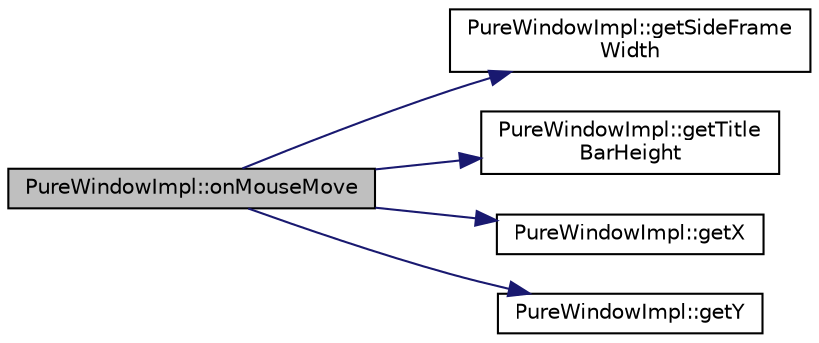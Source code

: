 digraph "PureWindowImpl::onMouseMove"
{
 // LATEX_PDF_SIZE
  edge [fontname="Helvetica",fontsize="10",labelfontname="Helvetica",labelfontsize="10"];
  node [fontname="Helvetica",fontsize="10",shape=record];
  rankdir="LR";
  Node1 [label="PureWindowImpl::onMouseMove",height=0.2,width=0.4,color="black", fillcolor="grey75", style="filled", fontcolor="black",tooltip=" "];
  Node1 -> Node2 [color="midnightblue",fontsize="10",style="solid",fontname="Helvetica"];
  Node2 [label="PureWindowImpl::getSideFrame\lWidth",height=0.2,width=0.4,color="black", fillcolor="white", style="filled",URL="$class_pure_window_impl.html#a8066211a2a75a46294c5cfd3784ea5f2",tooltip="Gets window side frame width."];
  Node1 -> Node3 [color="midnightblue",fontsize="10",style="solid",fontname="Helvetica"];
  Node3 [label="PureWindowImpl::getTitle\lBarHeight",height=0.2,width=0.4,color="black", fillcolor="white", style="filled",URL="$class_pure_window_impl.html#ae46ddf78e026f7fede8596466faf6c0a",tooltip="Gets window title bar height."];
  Node1 -> Node4 [color="midnightblue",fontsize="10",style="solid",fontname="Helvetica"];
  Node4 [label="PureWindowImpl::getX",height=0.2,width=0.4,color="black", fillcolor="white", style="filled",URL="$class_pure_window_impl.html#a4fcdb6f99f4726cd951dcf723f103b4c",tooltip="Gets window X-coordinate."];
  Node1 -> Node5 [color="midnightblue",fontsize="10",style="solid",fontname="Helvetica"];
  Node5 [label="PureWindowImpl::getY",height=0.2,width=0.4,color="black", fillcolor="white", style="filled",URL="$class_pure_window_impl.html#a86a0969c17436265ed26b9013d424249",tooltip="Gets window Y-coordinate."];
}

